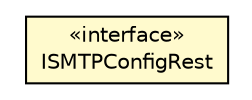 #!/usr/local/bin/dot
#
# Class diagram 
# Generated by UMLGraph version 5.1 (http://www.umlgraph.org/)
#

digraph G {
	edge [fontname="Helvetica",fontsize=10,labelfontname="Helvetica",labelfontsize=10];
	node [fontname="Helvetica",fontsize=10,shape=plaintext];
	nodesep=0.25;
	ranksep=0.5;
	rankdir=LR;
	// com.inn.headstartdemo.rest.ISMTPConfigRest
	c34751 [label=<<table title="com.inn.headstartdemo.rest.ISMTPConfigRest" border="0" cellborder="1" cellspacing="0" cellpadding="2" port="p" bgcolor="lemonChiffon" href="./ISMTPConfigRest.html">
		<tr><td><table border="0" cellspacing="0" cellpadding="1">
<tr><td align="center" balign="center"> &#171;interface&#187; </td></tr>
<tr><td align="center" balign="center"> ISMTPConfigRest </td></tr>
		</table></td></tr>
		</table>>, fontname="Helvetica", fontcolor="black", fontsize=10.0];
}

